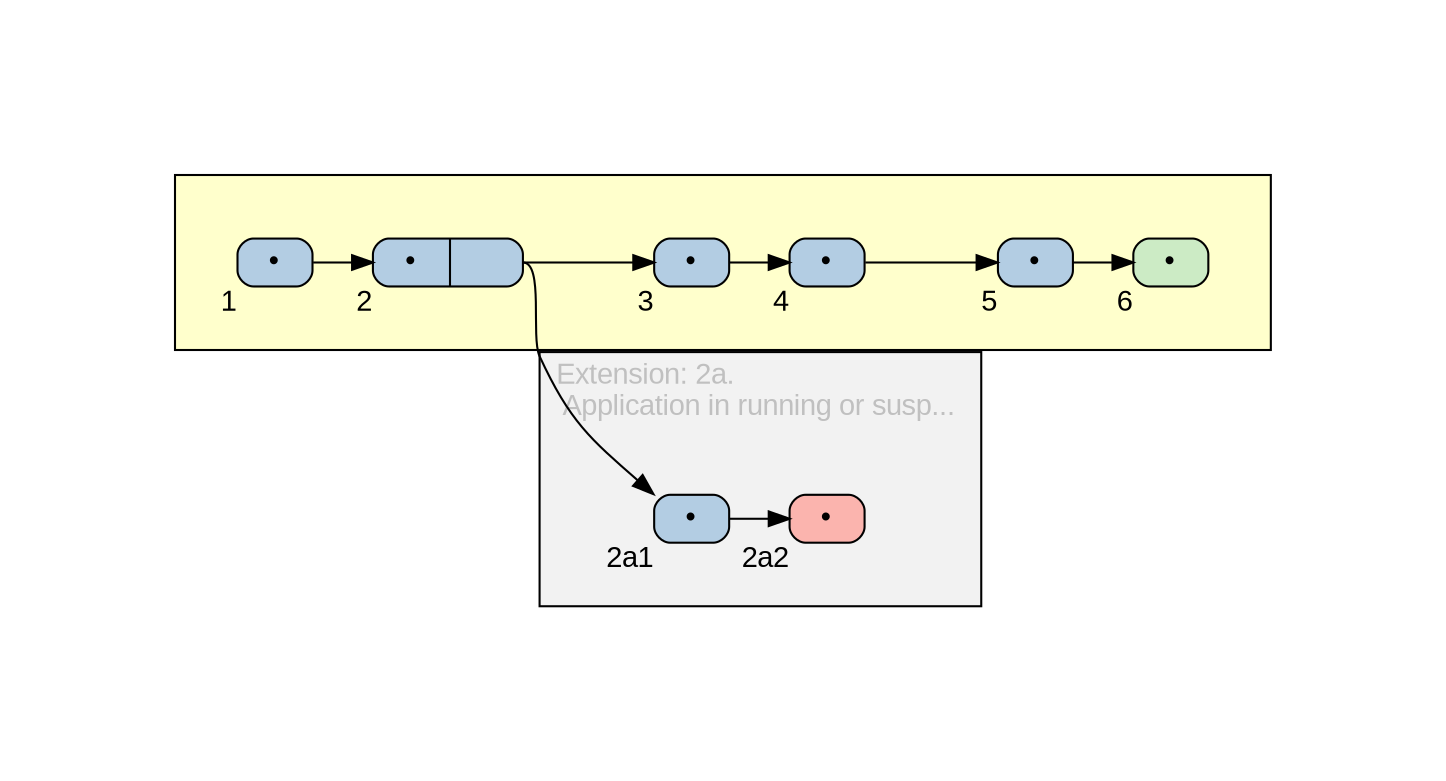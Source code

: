 digraph mygraph {
	rankdir="LR"
	fontcolor="gray"
	fontname="Arial"
	margin="1"
	dpi="62"
	node [
		shape="Mrecord",
		style="filled",
		label="",
		fontname="Arial",
		width="0.5",
		height="0.1",
		fillcolor="#b3cde3"
	]
	edge [
		fontname="Arial"
	]
	ranksep="0.4"
	nodesep="0.2"
	 labeljust="l"
	subgraph cluster_UC3_ {
		bgcolor="#ffffcc"
		label=""
		margin="30"
		"UC31" [xlabel="1", label="{<JMP>&bull;}", tooltip="User selects application to start or the application
		  to be started is given by the calling use case.", width="0.5"]
		"UC32" [xlabel="2", label="{<JMP>&bull;|<EXT>}", tooltip="System checks state of the application.", width="1.0"]
		"UC33" [xlabel="3", label="{<JMP>&bull;}", tooltip="System checks that application can be started -
		  maximum number of running applications is not exceeded", width="0.5"]
		"UC34" [xlabel="4", label="{<JMP>&bull;}", tooltip="System pulls changes from the application's repository
		  to the location where application is being run.", width="0.5"]
		"UC35" [xlabel="5", label="{<JMP>&bull;}", tooltip="System starts the application and makes it available
		  on the given url.", width="0.5"]
		"UC36" [xlabel="6", fillcolor="#ccebc5", label="{<JMP>&bull;}", tooltip="System changes state of the application to running.", width="0.5"]
	}
	subgraph cluster_UC3_2a {
		label="Extension: 2a.\l Application in running or susp... "
		bgcolor="#f2f2f2"
		fontcolor="gray"
		margin="30"
		"UC32a1" [xlabel="2a1", label="{<JMP>&bull;}", tooltip="System notifies user that the application has been 
		    already started.", width="0.5"]
		"UC32a2" [xlabel="2a2", fillcolor="#fbb4ae", label="{<JMP>&bull;}", tooltip="Use case aborts. #(abort)", width="0.5"]
	}
	"UC31":"JMP" -> "UC32":"JMP" [URL="#UC3_1"]
	"UC32":"EXT" -> "UC33":"JMP" [URL="#UC3_2"]
	"UC33":"JMP" -> "UC34":"JMP" [URL="#UC3_3"]
	"UC34":"JMP" -> "UC35":"JMP" [URL="#UC3_4"]
	"UC35":"JMP" -> "UC36":"JMP" [URL="#UC3_5"]
	"UC32":"EXT" -> "UC32a1":"JMP" [URL="#UC3_2"]
	"UC32a1":"JMP" -> "UC32a2":"JMP" [URL="#UC3_2a1"]
}
